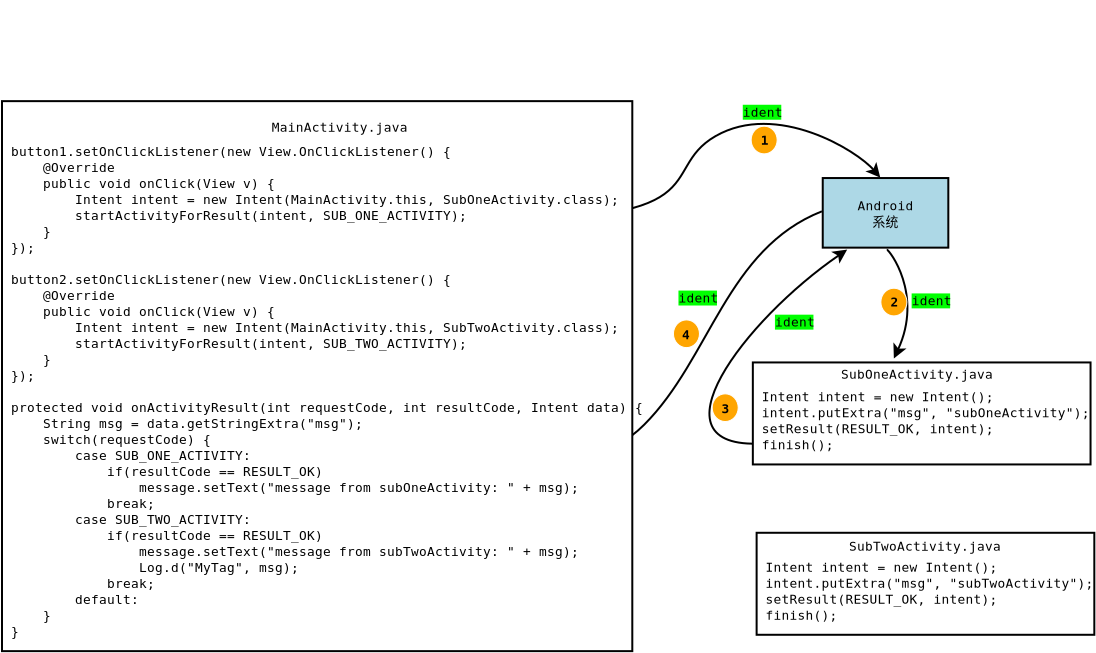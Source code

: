 <?xml version="1.0" encoding="UTF-8"?>
<dia:diagram xmlns:dia="http://www.lysator.liu.se/~alla/dia/">
  <dia:layer name="新建图层 1" visible="true" active="true">
    <dia:object type="Standard - BezierLine" version="0" id="O0">
      <dia:attribute name="obj_pos">
        <dia:point val="40.206,30.306"/>
      </dia:attribute>
      <dia:attribute name="obj_bb">
        <dia:rectangle val="40.154,25.592;61.539,30.425"/>
      </dia:attribute>
      <dia:attribute name="bez_points">
        <dia:point val="40.206,30.306"/>
        <dia:point val="53.92,30.857"/>
        <dia:point val="50.256,28.004"/>
        <dia:point val="53.304,26.253"/>
        <dia:point val="56.351,24.503"/>
        <dia:point val="60.371,26.967"/>
        <dia:point val="61.539,28.328"/>
      </dia:attribute>
      <dia:attribute name="corner_types">
        <dia:enum val="0"/>
        <dia:enum val="0"/>
        <dia:enum val="0"/>
      </dia:attribute>
      <dia:attribute name="end_arrow">
        <dia:enum val="22"/>
      </dia:attribute>
      <dia:attribute name="end_arrow_length">
        <dia:real val="0.5"/>
      </dia:attribute>
      <dia:attribute name="end_arrow_width">
        <dia:real val="0.5"/>
      </dia:attribute>
    </dia:object>
    <dia:object type="Standard - BezierLine" version="0" id="O1">
      <dia:attribute name="obj_pos">
        <dia:point val="61.863,31.927"/>
      </dia:attribute>
      <dia:attribute name="obj_bb">
        <dia:rectangle val="61.813,31.877;62.948,37.374"/>
      </dia:attribute>
      <dia:attribute name="bez_points">
        <dia:point val="61.863,31.927"/>
        <dia:point val="61.981,31.927"/>
        <dia:point val="63.711,34.164"/>
        <dia:point val="62.219,37.374"/>
      </dia:attribute>
      <dia:attribute name="corner_types">
        <dia:enum val="0"/>
        <dia:enum val="0"/>
      </dia:attribute>
      <dia:attribute name="end_arrow">
        <dia:enum val="22"/>
      </dia:attribute>
      <dia:attribute name="end_arrow_length">
        <dia:real val="0.5"/>
      </dia:attribute>
      <dia:attribute name="end_arrow_width">
        <dia:real val="0.5"/>
      </dia:attribute>
    </dia:object>
    <dia:object type="Standard - BezierLine" version="0" id="O2">
      <dia:attribute name="obj_pos">
        <dia:point val="55.638,41.621"/>
      </dia:attribute>
      <dia:attribute name="obj_bb">
        <dia:rectangle val="52.948,31.922;59.885,41.683"/>
      </dia:attribute>
      <dia:attribute name="bez_points">
        <dia:point val="55.638,41.621"/>
        <dia:point val="49.835,41.945"/>
        <dia:point val="54.73,35.461"/>
        <dia:point val="59.885,31.927"/>
      </dia:attribute>
      <dia:attribute name="corner_types">
        <dia:enum val="0"/>
        <dia:enum val="0"/>
      </dia:attribute>
      <dia:attribute name="end_arrow">
        <dia:enum val="22"/>
      </dia:attribute>
      <dia:attribute name="end_arrow_length">
        <dia:real val="0.5"/>
      </dia:attribute>
      <dia:attribute name="end_arrow_width">
        <dia:real val="0.5"/>
      </dia:attribute>
    </dia:object>
    <dia:object type="Standard - BezierLine" version="0" id="O3">
      <dia:attribute name="obj_pos">
        <dia:point val="58.621,30.014"/>
      </dia:attribute>
      <dia:attribute name="obj_bb">
        <dia:rectangle val="29.636,29.949;58.686,42.517"/>
      </dia:attribute>
      <dia:attribute name="bez_points">
        <dia:point val="58.621,30.014"/>
        <dia:point val="53.855,31.895"/>
        <dia:point val="53.044,37.374"/>
        <dia:point val="49.737,40.681"/>
        <dia:point val="46.43,43.988"/>
        <dia:point val="43.059,40.746"/>
        <dia:point val="29.636,42.237"/>
      </dia:attribute>
      <dia:attribute name="corner_types">
        <dia:enum val="0"/>
        <dia:enum val="0"/>
        <dia:enum val="0"/>
      </dia:attribute>
      <dia:attribute name="end_arrow">
        <dia:enum val="22"/>
      </dia:attribute>
      <dia:attribute name="end_arrow_length">
        <dia:real val="0.5"/>
      </dia:attribute>
      <dia:attribute name="end_arrow_width">
        <dia:real val="0.5"/>
      </dia:attribute>
    </dia:object>
    <dia:object type="Standard - Box" version="0" id="O4">
      <dia:attribute name="obj_pos">
        <dia:point val="32.943,29.755"/>
      </dia:attribute>
      <dia:attribute name="obj_bb">
        <dia:rectangle val="32.943,29.755;39.395,30.76"/>
      </dia:attribute>
      <dia:attribute name="elem_corner">
        <dia:point val="32.943,29.755"/>
      </dia:attribute>
      <dia:attribute name="elem_width">
        <dia:real val="6.452"/>
      </dia:attribute>
      <dia:attribute name="elem_height">
        <dia:real val="1.005"/>
      </dia:attribute>
      <dia:attribute name="border_width">
        <dia:real val="1.175e-38"/>
      </dia:attribute>
      <dia:attribute name="border_color">
        <dia:color val="#ffffff"/>
      </dia:attribute>
      <dia:attribute name="inner_color">
        <dia:color val="#ffa500"/>
      </dia:attribute>
      <dia:attribute name="show_background">
        <dia:boolean val="true"/>
      </dia:attribute>
    </dia:object>
    <dia:object type="Standard - Box" version="0" id="O5">
      <dia:attribute name="obj_pos">
        <dia:point val="22.886,41.725"/>
      </dia:attribute>
      <dia:attribute name="obj_bb">
        <dia:rectangle val="22.886,41.725;29.338,42.73"/>
      </dia:attribute>
      <dia:attribute name="elem_corner">
        <dia:point val="22.886,41.725"/>
      </dia:attribute>
      <dia:attribute name="elem_width">
        <dia:real val="6.452"/>
      </dia:attribute>
      <dia:attribute name="elem_height">
        <dia:real val="1.005"/>
      </dia:attribute>
      <dia:attribute name="border_width">
        <dia:real val="1.175e-38"/>
      </dia:attribute>
      <dia:attribute name="border_color">
        <dia:color val="#ffffff"/>
      </dia:attribute>
      <dia:attribute name="inner_color">
        <dia:color val="#ffa500"/>
      </dia:attribute>
      <dia:attribute name="show_background">
        <dia:boolean val="true"/>
      </dia:attribute>
    </dia:object>
    <dia:object type="Standard - Text" version="1" id="O6">
      <dia:attribute name="obj_pos">
        <dia:point val="54.665,25.281"/>
      </dia:attribute>
      <dia:attribute name="obj_bb">
        <dia:rectangle val="54.665,24.686;56.59,25.431"/>
      </dia:attribute>
      <dia:attribute name="text">
        <dia:composite type="text">
          <dia:attribute name="string">
            <dia:string>#ident#</dia:string>
          </dia:attribute>
          <dia:attribute name="font">
            <dia:font family="monospace" style="0" name="Courier"/>
          </dia:attribute>
          <dia:attribute name="height">
            <dia:real val="0.8"/>
          </dia:attribute>
          <dia:attribute name="pos">
            <dia:point val="54.665,25.281"/>
          </dia:attribute>
          <dia:attribute name="color">
            <dia:color val="#000000"/>
          </dia:attribute>
          <dia:attribute name="alignment">
            <dia:enum val="0"/>
          </dia:attribute>
        </dia:composite>
      </dia:attribute>
      <dia:attribute name="valign">
        <dia:enum val="3"/>
      </dia:attribute>
      <dia:attribute name="fill_color">
        <dia:color val="#00ff00"/>
      </dia:attribute>
      <dia:attribute name="show_background">
        <dia:boolean val="true"/>
      </dia:attribute>
    </dia:object>
    <dia:object type="Standard - Text" version="1" id="O7">
      <dia:attribute name="obj_pos">
        <dia:point val="51.449,34.571"/>
      </dia:attribute>
      <dia:attribute name="obj_bb">
        <dia:rectangle val="51.449,33.976;53.374,34.721"/>
      </dia:attribute>
      <dia:attribute name="text">
        <dia:composite type="text">
          <dia:attribute name="string">
            <dia:string>#ident#</dia:string>
          </dia:attribute>
          <dia:attribute name="font">
            <dia:font family="monospace" style="0" name="Courier"/>
          </dia:attribute>
          <dia:attribute name="height">
            <dia:real val="0.8"/>
          </dia:attribute>
          <dia:attribute name="pos">
            <dia:point val="51.449,34.571"/>
          </dia:attribute>
          <dia:attribute name="color">
            <dia:color val="#000000"/>
          </dia:attribute>
          <dia:attribute name="alignment">
            <dia:enum val="0"/>
          </dia:attribute>
        </dia:composite>
      </dia:attribute>
      <dia:attribute name="valign">
        <dia:enum val="3"/>
      </dia:attribute>
      <dia:attribute name="fill_color">
        <dia:color val="#00ff00"/>
      </dia:attribute>
      <dia:attribute name="show_background">
        <dia:boolean val="true"/>
      </dia:attribute>
    </dia:object>
    <dia:object type="Standard - Text" version="1" id="O8">
      <dia:attribute name="obj_pos">
        <dia:point val="56.273,35.777"/>
      </dia:attribute>
      <dia:attribute name="obj_bb">
        <dia:rectangle val="56.273,35.182;58.198,35.927"/>
      </dia:attribute>
      <dia:attribute name="text">
        <dia:composite type="text">
          <dia:attribute name="string">
            <dia:string>#ident#</dia:string>
          </dia:attribute>
          <dia:attribute name="font">
            <dia:font family="monospace" style="0" name="Courier"/>
          </dia:attribute>
          <dia:attribute name="height">
            <dia:real val="0.8"/>
          </dia:attribute>
          <dia:attribute name="pos">
            <dia:point val="56.273,35.777"/>
          </dia:attribute>
          <dia:attribute name="color">
            <dia:color val="#000000"/>
          </dia:attribute>
          <dia:attribute name="alignment">
            <dia:enum val="0"/>
          </dia:attribute>
        </dia:composite>
      </dia:attribute>
      <dia:attribute name="valign">
        <dia:enum val="3"/>
      </dia:attribute>
      <dia:attribute name="fill_color">
        <dia:color val="#00ff00"/>
      </dia:attribute>
      <dia:attribute name="show_background">
        <dia:boolean val="true"/>
      </dia:attribute>
    </dia:object>
    <dia:object type="Standard - Text" version="1" id="O9">
      <dia:attribute name="obj_pos">
        <dia:point val="63.108,34.714"/>
      </dia:attribute>
      <dia:attribute name="obj_bb">
        <dia:rectangle val="63.108,34.119;65.033,34.864"/>
      </dia:attribute>
      <dia:attribute name="text">
        <dia:composite type="text">
          <dia:attribute name="string">
            <dia:string>#ident#</dia:string>
          </dia:attribute>
          <dia:attribute name="font">
            <dia:font family="monospace" style="0" name="Courier"/>
          </dia:attribute>
          <dia:attribute name="height">
            <dia:real val="0.8"/>
          </dia:attribute>
          <dia:attribute name="pos">
            <dia:point val="63.108,34.714"/>
          </dia:attribute>
          <dia:attribute name="color">
            <dia:color val="#000000"/>
          </dia:attribute>
          <dia:attribute name="alignment">
            <dia:enum val="0"/>
          </dia:attribute>
        </dia:composite>
      </dia:attribute>
      <dia:attribute name="valign">
        <dia:enum val="3"/>
      </dia:attribute>
      <dia:attribute name="fill_color">
        <dia:color val="#00ff00"/>
      </dia:attribute>
      <dia:attribute name="show_background">
        <dia:boolean val="true"/>
      </dia:attribute>
    </dia:object>
    <dia:group>
      <dia:object type="Standard - Ellipse" version="0" id="O10">
        <dia:attribute name="obj_pos">
          <dia:point val="55.082,25.756"/>
        </dia:attribute>
        <dia:attribute name="obj_bb">
          <dia:rectangle val="55.082,25.756;56.385,27.144"/>
        </dia:attribute>
        <dia:attribute name="elem_corner">
          <dia:point val="55.082,25.756"/>
        </dia:attribute>
        <dia:attribute name="elem_width">
          <dia:real val="1.303"/>
        </dia:attribute>
        <dia:attribute name="elem_height">
          <dia:real val="1.387"/>
        </dia:attribute>
        <dia:attribute name="border_width">
          <dia:real val="1.175e-38"/>
        </dia:attribute>
        <dia:attribute name="border_color">
          <dia:color val="#ffffff"/>
        </dia:attribute>
        <dia:attribute name="inner_color">
          <dia:color val="#ffa500"/>
        </dia:attribute>
      </dia:object>
      <dia:object type="Standard - Text" version="1" id="O11">
        <dia:attribute name="obj_pos">
          <dia:point val="55.565,26.681"/>
        </dia:attribute>
        <dia:attribute name="obj_bb">
          <dia:rectangle val="55.565,26.086;55.95,26.831"/>
        </dia:attribute>
        <dia:attribute name="text">
          <dia:composite type="text">
            <dia:attribute name="string">
              <dia:string>#1#</dia:string>
            </dia:attribute>
            <dia:attribute name="font">
              <dia:font family="monospace" style="80" name="Courier-Bold"/>
            </dia:attribute>
            <dia:attribute name="height">
              <dia:real val="0.8"/>
            </dia:attribute>
            <dia:attribute name="pos">
              <dia:point val="55.565,26.681"/>
            </dia:attribute>
            <dia:attribute name="color">
              <dia:color val="#000000"/>
            </dia:attribute>
            <dia:attribute name="alignment">
              <dia:enum val="0"/>
            </dia:attribute>
          </dia:composite>
        </dia:attribute>
        <dia:attribute name="valign">
          <dia:enum val="3"/>
        </dia:attribute>
      </dia:object>
    </dia:group>
    <dia:group>
      <dia:object type="Standard - Ellipse" version="0" id="O12">
        <dia:attribute name="obj_pos">
          <dia:point val="61.569,33.858"/>
        </dia:attribute>
        <dia:attribute name="obj_bb">
          <dia:rectangle val="61.569,33.858;62.873,35.246"/>
        </dia:attribute>
        <dia:attribute name="elem_corner">
          <dia:point val="61.569,33.858"/>
        </dia:attribute>
        <dia:attribute name="elem_width">
          <dia:real val="1.303"/>
        </dia:attribute>
        <dia:attribute name="elem_height">
          <dia:real val="1.387"/>
        </dia:attribute>
        <dia:attribute name="border_width">
          <dia:real val="1.175e-38"/>
        </dia:attribute>
        <dia:attribute name="border_color">
          <dia:color val="#ffffff"/>
        </dia:attribute>
        <dia:attribute name="inner_color">
          <dia:color val="#ffa500"/>
        </dia:attribute>
      </dia:object>
      <dia:object type="Standard - Text" version="1" id="O13">
        <dia:attribute name="obj_pos">
          <dia:point val="62.051,34.776"/>
        </dia:attribute>
        <dia:attribute name="obj_bb">
          <dia:rectangle val="62.051,34.181;62.436,34.926"/>
        </dia:attribute>
        <dia:attribute name="text">
          <dia:composite type="text">
            <dia:attribute name="string">
              <dia:string>#2#</dia:string>
            </dia:attribute>
            <dia:attribute name="font">
              <dia:font family="monospace" style="80" name="Courier-Bold"/>
            </dia:attribute>
            <dia:attribute name="height">
              <dia:real val="0.8"/>
            </dia:attribute>
            <dia:attribute name="pos">
              <dia:point val="62.051,34.776"/>
            </dia:attribute>
            <dia:attribute name="color">
              <dia:color val="#000000"/>
            </dia:attribute>
            <dia:attribute name="alignment">
              <dia:enum val="0"/>
            </dia:attribute>
          </dia:composite>
        </dia:attribute>
        <dia:attribute name="valign">
          <dia:enum val="3"/>
        </dia:attribute>
      </dia:object>
    </dia:group>
    <dia:group>
      <dia:object type="Standard - Ellipse" version="0" id="O14">
        <dia:attribute name="obj_pos">
          <dia:point val="53.135,39.139"/>
        </dia:attribute>
        <dia:attribute name="obj_bb">
          <dia:rectangle val="53.135,39.139;54.438,40.526"/>
        </dia:attribute>
        <dia:attribute name="elem_corner">
          <dia:point val="53.135,39.139"/>
        </dia:attribute>
        <dia:attribute name="elem_width">
          <dia:real val="1.303"/>
        </dia:attribute>
        <dia:attribute name="elem_height">
          <dia:real val="1.387"/>
        </dia:attribute>
        <dia:attribute name="border_width">
          <dia:real val="1.175e-38"/>
        </dia:attribute>
        <dia:attribute name="border_color">
          <dia:color val="#ffffff"/>
        </dia:attribute>
        <dia:attribute name="inner_color">
          <dia:color val="#ffa500"/>
        </dia:attribute>
      </dia:object>
      <dia:object type="Standard - Text" version="1" id="O15">
        <dia:attribute name="obj_pos">
          <dia:point val="53.6,40.116"/>
        </dia:attribute>
        <dia:attribute name="obj_bb">
          <dia:rectangle val="53.6,39.521;53.985,40.266"/>
        </dia:attribute>
        <dia:attribute name="text">
          <dia:composite type="text">
            <dia:attribute name="string">
              <dia:string>#3#</dia:string>
            </dia:attribute>
            <dia:attribute name="font">
              <dia:font family="monospace" style="80" name="Courier-Bold"/>
            </dia:attribute>
            <dia:attribute name="height">
              <dia:real val="0.8"/>
            </dia:attribute>
            <dia:attribute name="pos">
              <dia:point val="53.6,40.116"/>
            </dia:attribute>
            <dia:attribute name="color">
              <dia:color val="#000000"/>
            </dia:attribute>
            <dia:attribute name="alignment">
              <dia:enum val="0"/>
            </dia:attribute>
          </dia:composite>
        </dia:attribute>
        <dia:attribute name="valign">
          <dia:enum val="3"/>
        </dia:attribute>
      </dia:object>
    </dia:group>
    <dia:group>
      <dia:object type="Standard - Ellipse" version="0" id="O16">
        <dia:attribute name="obj_pos">
          <dia:point val="51.197,35.443"/>
        </dia:attribute>
        <dia:attribute name="obj_bb">
          <dia:rectangle val="51.197,35.443;52.5,36.831"/>
        </dia:attribute>
        <dia:attribute name="elem_corner">
          <dia:point val="51.197,35.443"/>
        </dia:attribute>
        <dia:attribute name="elem_width">
          <dia:real val="1.303"/>
        </dia:attribute>
        <dia:attribute name="elem_height">
          <dia:real val="1.387"/>
        </dia:attribute>
        <dia:attribute name="border_width">
          <dia:real val="1.175e-38"/>
        </dia:attribute>
        <dia:attribute name="border_color">
          <dia:color val="#ffffff"/>
        </dia:attribute>
        <dia:attribute name="inner_color">
          <dia:color val="#ffa500"/>
        </dia:attribute>
      </dia:object>
      <dia:object type="Standard - Text" version="1" id="O17">
        <dia:attribute name="obj_pos">
          <dia:point val="51.629,36.416"/>
        </dia:attribute>
        <dia:attribute name="obj_bb">
          <dia:rectangle val="51.629,35.821;52.014,36.566"/>
        </dia:attribute>
        <dia:attribute name="text">
          <dia:composite type="text">
            <dia:attribute name="string">
              <dia:string>#4#</dia:string>
            </dia:attribute>
            <dia:attribute name="font">
              <dia:font family="monospace" style="80" name="Courier-Bold"/>
            </dia:attribute>
            <dia:attribute name="height">
              <dia:real val="0.8"/>
            </dia:attribute>
            <dia:attribute name="pos">
              <dia:point val="51.629,36.416"/>
            </dia:attribute>
            <dia:attribute name="color">
              <dia:color val="#000000"/>
            </dia:attribute>
            <dia:attribute name="alignment">
              <dia:enum val="0"/>
            </dia:attribute>
          </dia:composite>
        </dia:attribute>
        <dia:attribute name="valign">
          <dia:enum val="3"/>
        </dia:attribute>
      </dia:object>
    </dia:group>
  </dia:layer>
  <dia:layer name="背景" visible="true">
    <dia:object type="Standard - Text" version="1" id="O18">
      <dia:attribute name="obj_pos">
        <dia:point val="29.62,20.093"/>
      </dia:attribute>
      <dia:attribute name="obj_bb">
        <dia:rectangle val="29.62,19.498;29.62,20.243"/>
      </dia:attribute>
      <dia:attribute name="text">
        <dia:composite type="text">
          <dia:attribute name="string">
            <dia:string>##</dia:string>
          </dia:attribute>
          <dia:attribute name="font">
            <dia:font family="monospace" style="0" name="Courier"/>
          </dia:attribute>
          <dia:attribute name="height">
            <dia:real val="0.8"/>
          </dia:attribute>
          <dia:attribute name="pos">
            <dia:point val="29.62,20.093"/>
          </dia:attribute>
          <dia:attribute name="color">
            <dia:color val="#000000"/>
          </dia:attribute>
          <dia:attribute name="alignment">
            <dia:enum val="0"/>
          </dia:attribute>
        </dia:composite>
      </dia:attribute>
      <dia:attribute name="valign">
        <dia:enum val="3"/>
      </dia:attribute>
    </dia:object>
    <dia:group>
      <dia:object type="Flowchart - Box" version="0" id="O19">
        <dia:attribute name="obj_pos">
          <dia:point val="55.168,37.57"/>
        </dia:attribute>
        <dia:attribute name="obj_bb">
          <dia:rectangle val="55.118,37.52;72.103,42.72"/>
        </dia:attribute>
        <dia:attribute name="elem_corner">
          <dia:point val="55.168,37.57"/>
        </dia:attribute>
        <dia:attribute name="elem_width">
          <dia:real val="16.885"/>
        </dia:attribute>
        <dia:attribute name="elem_height">
          <dia:real val="5.1"/>
        </dia:attribute>
        <dia:attribute name="border_width">
          <dia:real val="0.1"/>
        </dia:attribute>
        <dia:attribute name="show_background">
          <dia:boolean val="false"/>
        </dia:attribute>
        <dia:attribute name="padding">
          <dia:real val="0.5"/>
        </dia:attribute>
        <dia:attribute name="text">
          <dia:composite type="text">
            <dia:attribute name="string">
              <dia:string>#
Intent intent = new Intent();
intent.putExtra("msg", "subOneActivity");
setResult(RESULT_OK, intent);
finish();#</dia:string>
            </dia:attribute>
            <dia:attribute name="font">
              <dia:font family="monospace" style="0" name="Courier"/>
            </dia:attribute>
            <dia:attribute name="height">
              <dia:real val="0.8"/>
            </dia:attribute>
            <dia:attribute name="pos">
              <dia:point val="55.618,38.715"/>
            </dia:attribute>
            <dia:attribute name="color">
              <dia:color val="#000000"/>
            </dia:attribute>
            <dia:attribute name="alignment">
              <dia:enum val="0"/>
            </dia:attribute>
          </dia:composite>
        </dia:attribute>
      </dia:object>
      <dia:object type="Standard - Text" version="1" id="O20">
        <dia:attribute name="obj_pos">
          <dia:point val="59.577,38.379"/>
        </dia:attribute>
        <dia:attribute name="obj_bb">
          <dia:rectangle val="59.577,37.784;66.892,38.529"/>
        </dia:attribute>
        <dia:attribute name="text">
          <dia:composite type="text">
            <dia:attribute name="string">
              <dia:string>#SubOneActivity.java#</dia:string>
            </dia:attribute>
            <dia:attribute name="font">
              <dia:font family="monospace" style="0" name="Courier"/>
            </dia:attribute>
            <dia:attribute name="height">
              <dia:real val="0.8"/>
            </dia:attribute>
            <dia:attribute name="pos">
              <dia:point val="59.577,38.379"/>
            </dia:attribute>
            <dia:attribute name="color">
              <dia:color val="#000000"/>
            </dia:attribute>
            <dia:attribute name="alignment">
              <dia:enum val="0"/>
            </dia:attribute>
          </dia:composite>
        </dia:attribute>
        <dia:attribute name="valign">
          <dia:enum val="3"/>
        </dia:attribute>
      </dia:object>
    </dia:group>
    <dia:group>
      <dia:object type="Flowchart - Box" version="0" id="O21">
        <dia:attribute name="obj_pos">
          <dia:point val="55.357,46.087"/>
        </dia:attribute>
        <dia:attribute name="obj_bb">
          <dia:rectangle val="55.307,46.037;72.292,51.237"/>
        </dia:attribute>
        <dia:attribute name="elem_corner">
          <dia:point val="55.357,46.087"/>
        </dia:attribute>
        <dia:attribute name="elem_width">
          <dia:real val="16.885"/>
        </dia:attribute>
        <dia:attribute name="elem_height">
          <dia:real val="5.1"/>
        </dia:attribute>
        <dia:attribute name="border_width">
          <dia:real val="0.1"/>
        </dia:attribute>
        <dia:attribute name="show_background">
          <dia:boolean val="false"/>
        </dia:attribute>
        <dia:attribute name="padding">
          <dia:real val="0.5"/>
        </dia:attribute>
        <dia:attribute name="text">
          <dia:composite type="text">
            <dia:attribute name="string">
              <dia:string>#
Intent intent = new Intent();
intent.putExtra("msg", "subTwoActivity");
setResult(RESULT_OK, intent);
finish();#</dia:string>
            </dia:attribute>
            <dia:attribute name="font">
              <dia:font family="monospace" style="0" name="Courier"/>
            </dia:attribute>
            <dia:attribute name="height">
              <dia:real val="0.8"/>
            </dia:attribute>
            <dia:attribute name="pos">
              <dia:point val="55.807,47.232"/>
            </dia:attribute>
            <dia:attribute name="color">
              <dia:color val="#000000"/>
            </dia:attribute>
            <dia:attribute name="alignment">
              <dia:enum val="0"/>
            </dia:attribute>
          </dia:composite>
        </dia:attribute>
      </dia:object>
      <dia:object type="Standard - Text" version="1" id="O22">
        <dia:attribute name="obj_pos">
          <dia:point val="59.976,46.988"/>
        </dia:attribute>
        <dia:attribute name="obj_bb">
          <dia:rectangle val="59.976,46.393;67.291,47.138"/>
        </dia:attribute>
        <dia:attribute name="text">
          <dia:composite type="text">
            <dia:attribute name="string">
              <dia:string>#SubTwoActivity.java#</dia:string>
            </dia:attribute>
            <dia:attribute name="font">
              <dia:font family="monospace" style="0" name="Courier"/>
            </dia:attribute>
            <dia:attribute name="height">
              <dia:real val="0.8"/>
            </dia:attribute>
            <dia:attribute name="pos">
              <dia:point val="59.976,46.988"/>
            </dia:attribute>
            <dia:attribute name="color">
              <dia:color val="#000000"/>
            </dia:attribute>
            <dia:attribute name="alignment">
              <dia:enum val="0"/>
            </dia:attribute>
          </dia:composite>
        </dia:attribute>
        <dia:attribute name="valign">
          <dia:enum val="3"/>
        </dia:attribute>
      </dia:object>
    </dia:group>
    <dia:group>
      <dia:object type="Flowchart - Box" version="0" id="O23">
        <dia:attribute name="obj_pos">
          <dia:point val="17.626,24.505"/>
        </dia:attribute>
        <dia:attribute name="obj_bb">
          <dia:rectangle val="17.576,24.455;49.191,52.055"/>
        </dia:attribute>
        <dia:attribute name="elem_corner">
          <dia:point val="17.626,24.505"/>
        </dia:attribute>
        <dia:attribute name="elem_width">
          <dia:real val="31.515"/>
        </dia:attribute>
        <dia:attribute name="elem_height">
          <dia:real val="27.5"/>
        </dia:attribute>
        <dia:attribute name="border_width">
          <dia:real val="0.1"/>
        </dia:attribute>
        <dia:attribute name="show_background">
          <dia:boolean val="false"/>
        </dia:attribute>
        <dia:attribute name="padding">
          <dia:real val="0.5"/>
        </dia:attribute>
        <dia:attribute name="text">
          <dia:composite type="text">
            <dia:attribute name="string">
              <dia:string>#

button1.setOnClickListener(new View.OnClickListener() {
    @Override
    public void onClick(View v) {
        Intent intent = new Intent(MainActivity.this, SubOneActivity.class);
        startActivityForResult(intent, SUB_ONE_ACTIVITY);
    }
});

button2.setOnClickListener(new View.OnClickListener() {
    @Override
    public void onClick(View v) {
        Intent intent = new Intent(MainActivity.this, SubTwoActivity.class);
        startActivityForResult(intent, SUB_TWO_ACTIVITY);
    }
});

protected void onActivityResult(int requestCode, int resultCode, Intent data) {
    String msg = data.getStringExtra("msg");
    switch(requestCode) {
        case SUB_ONE_ACTIVITY:
            if(resultCode == RESULT_OK)
                message.setText("message from subOneActivity: " + msg);
            break;
        case SUB_TWO_ACTIVITY:
            if(resultCode == RESULT_OK)
                message.setText("message from subTwoActivity: " + msg);
                Log.d("MyTag", msg);
            break;
        default:
    }
}#</dia:string>
            </dia:attribute>
            <dia:attribute name="font">
              <dia:font family="monospace" style="0" name="Courier"/>
            </dia:attribute>
            <dia:attribute name="height">
              <dia:real val="0.8"/>
            </dia:attribute>
            <dia:attribute name="pos">
              <dia:point val="18.076,25.65"/>
            </dia:attribute>
            <dia:attribute name="color">
              <dia:color val="#000000"/>
            </dia:attribute>
            <dia:attribute name="alignment">
              <dia:enum val="0"/>
            </dia:attribute>
          </dia:composite>
        </dia:attribute>
      </dia:object>
      <dia:object type="Standard - Text" version="1" id="O24">
        <dia:attribute name="obj_pos">
          <dia:point val="37.738,42.955"/>
        </dia:attribute>
        <dia:attribute name="obj_bb">
          <dia:rectangle val="37.738,42.36;37.738,43.105"/>
        </dia:attribute>
        <dia:attribute name="text">
          <dia:composite type="text">
            <dia:attribute name="string">
              <dia:string>##</dia:string>
            </dia:attribute>
            <dia:attribute name="font">
              <dia:font family="monospace" style="0" name="Courier"/>
            </dia:attribute>
            <dia:attribute name="height">
              <dia:real val="0.8"/>
            </dia:attribute>
            <dia:attribute name="pos">
              <dia:point val="37.738,42.955"/>
            </dia:attribute>
            <dia:attribute name="color">
              <dia:color val="#000000"/>
            </dia:attribute>
            <dia:attribute name="alignment">
              <dia:enum val="0"/>
            </dia:attribute>
          </dia:composite>
        </dia:attribute>
        <dia:attribute name="valign">
          <dia:enum val="3"/>
        </dia:attribute>
      </dia:object>
      <dia:object type="Standard - Text" version="1" id="O25">
        <dia:attribute name="obj_pos">
          <dia:point val="31.108,26.039"/>
        </dia:attribute>
        <dia:attribute name="obj_bb">
          <dia:rectangle val="31.108,25.444;37.654,26.189"/>
        </dia:attribute>
        <dia:attribute name="text">
          <dia:composite type="text">
            <dia:attribute name="string">
              <dia:string>#MainActivity.java#</dia:string>
            </dia:attribute>
            <dia:attribute name="font">
              <dia:font family="monospace" style="0" name="Courier"/>
            </dia:attribute>
            <dia:attribute name="height">
              <dia:real val="0.8"/>
            </dia:attribute>
            <dia:attribute name="pos">
              <dia:point val="31.108,26.039"/>
            </dia:attribute>
            <dia:attribute name="color">
              <dia:color val="#000000"/>
            </dia:attribute>
            <dia:attribute name="alignment">
              <dia:enum val="0"/>
            </dia:attribute>
          </dia:composite>
        </dia:attribute>
        <dia:attribute name="valign">
          <dia:enum val="3"/>
        </dia:attribute>
      </dia:object>
    </dia:group>
    <dia:object type="Flowchart - Box" version="0" id="O26">
      <dia:attribute name="obj_pos">
        <dia:point val="58.663,28.35"/>
      </dia:attribute>
      <dia:attribute name="obj_bb">
        <dia:rectangle val="58.613,28.3;64.993,31.88"/>
      </dia:attribute>
      <dia:attribute name="elem_corner">
        <dia:point val="58.663,28.35"/>
      </dia:attribute>
      <dia:attribute name="elem_width">
        <dia:real val="6.279"/>
      </dia:attribute>
      <dia:attribute name="elem_height">
        <dia:real val="3.48"/>
      </dia:attribute>
      <dia:attribute name="border_width">
        <dia:real val="0.1"/>
      </dia:attribute>
      <dia:attribute name="inner_color">
        <dia:color val="#add8e6"/>
      </dia:attribute>
      <dia:attribute name="show_background">
        <dia:boolean val="true"/>
      </dia:attribute>
      <dia:attribute name="padding">
        <dia:real val="0.5"/>
      </dia:attribute>
      <dia:attribute name="text">
        <dia:composite type="text">
          <dia:attribute name="string">
            <dia:string>#Android
系统#</dia:string>
          </dia:attribute>
          <dia:attribute name="font">
            <dia:font family="monospace" style="0" name="Courier"/>
          </dia:attribute>
          <dia:attribute name="height">
            <dia:real val="0.8"/>
          </dia:attribute>
          <dia:attribute name="pos">
            <dia:point val="61.803,29.959"/>
          </dia:attribute>
          <dia:attribute name="color">
            <dia:color val="#000000"/>
          </dia:attribute>
          <dia:attribute name="alignment">
            <dia:enum val="1"/>
          </dia:attribute>
        </dia:composite>
      </dia:attribute>
    </dia:object>
  </dia:layer>
</dia:diagram>
